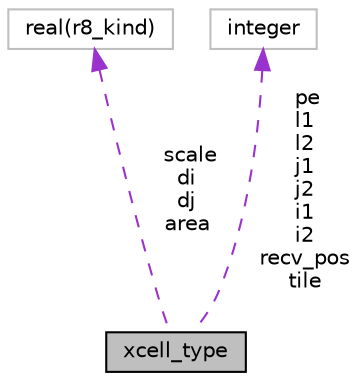 digraph "xcell_type"
{
 // INTERACTIVE_SVG=YES
 // LATEX_PDF_SIZE
  edge [fontname="Helvetica",fontsize="10",labelfontname="Helvetica",labelfontsize="10"];
  node [fontname="Helvetica",fontsize="10",shape=record];
  Node1 [label="xcell_type",height=0.2,width=0.4,color="black", fillcolor="grey75", style="filled", fontcolor="black",tooltip="Private type for cell indices and data in the exchange grid."];
  Node2 -> Node1 [dir="back",color="darkorchid3",fontsize="10",style="dashed",label=" scale\ndi\ndj\narea" ,fontname="Helvetica"];
  Node2 [label="real(r8_kind)",height=0.2,width=0.4,color="grey75", fillcolor="white", style="filled",tooltip=" "];
  Node3 -> Node1 [dir="back",color="darkorchid3",fontsize="10",style="dashed",label=" pe\nl1\nl2\nj1\nj2\ni1\ni2\nrecv_pos\ntile" ,fontname="Helvetica"];
  Node3 [label="integer",height=0.2,width=0.4,color="grey75", fillcolor="white", style="filled",tooltip=" "];
}

